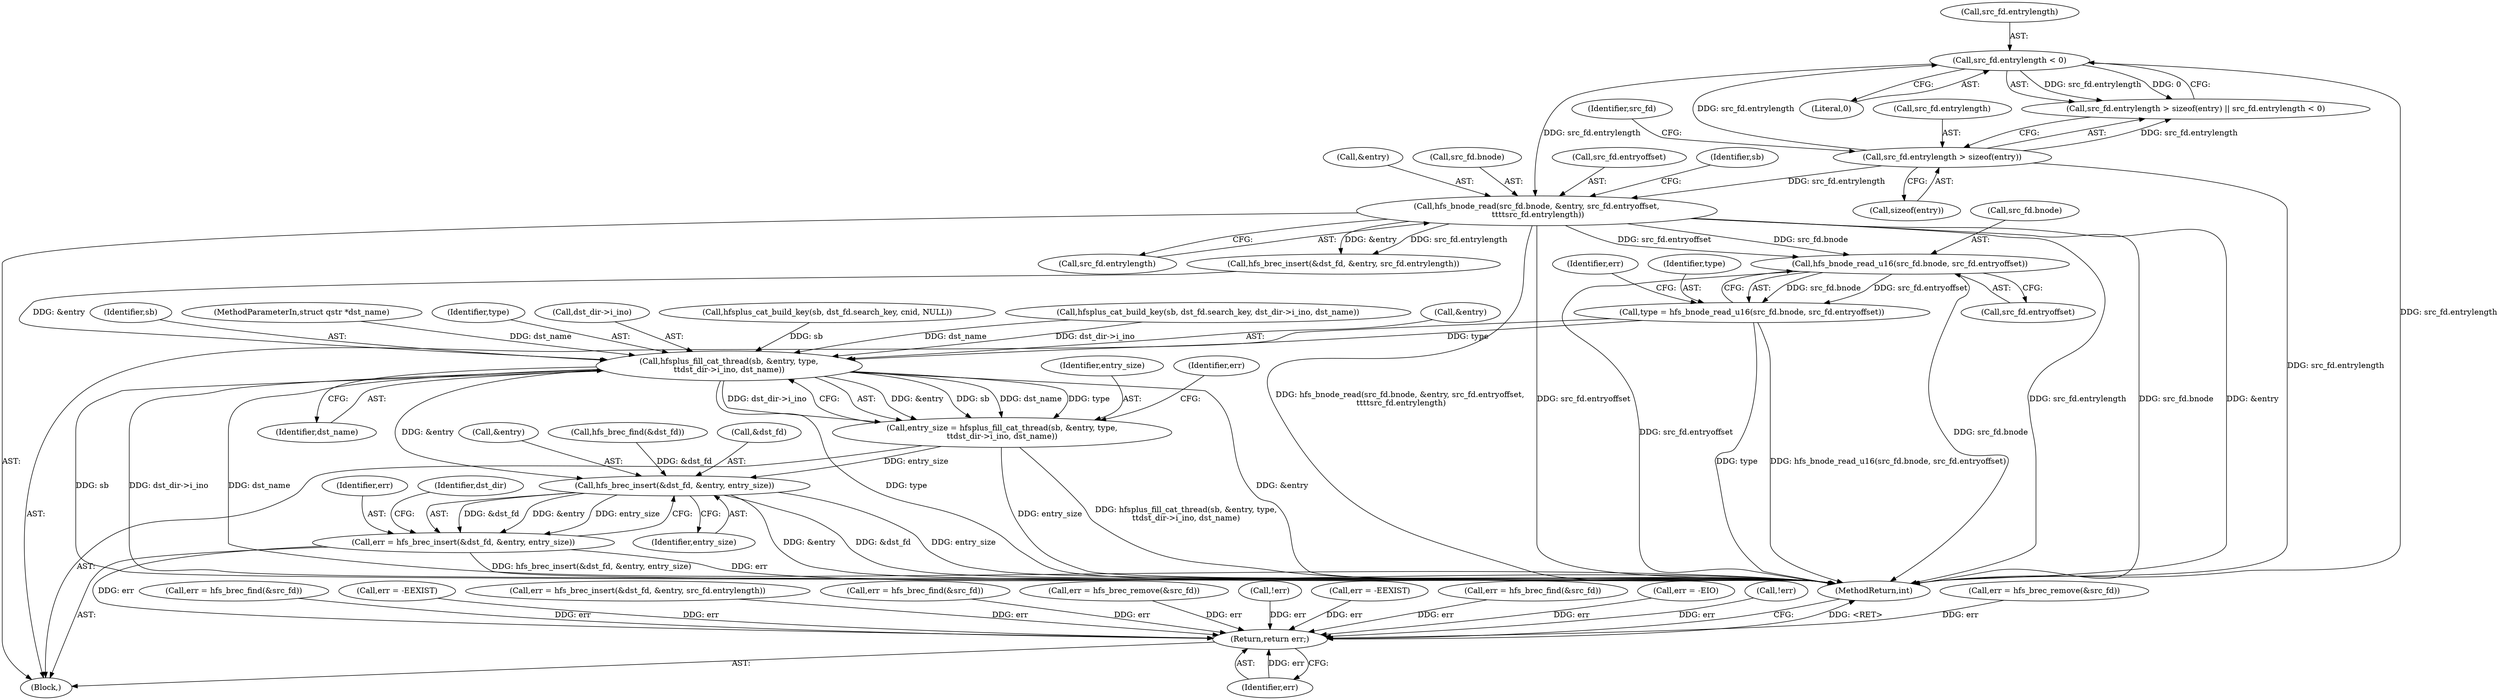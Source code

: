digraph "0_linux_6f24f892871acc47b40dd594c63606a17c714f77@API" {
"1000313" [label="(Call,hfs_bnode_read_u16(src_fd.bnode, src_fd.entryoffset))"];
"1000192" [label="(Call,hfs_bnode_read(src_fd.bnode, &entry, src_fd.entryoffset,\n \t\t\t\tsrc_fd.entrylength))"];
"1000181" [label="(Call,src_fd.entrylength < 0)"];
"1000175" [label="(Call,src_fd.entrylength > sizeof(entry))"];
"1000311" [label="(Call,type = hfs_bnode_read_u16(src_fd.bnode, src_fd.entryoffset))"];
"1000337" [label="(Call,hfsplus_fill_cat_thread(sb, &entry, type,\n\t\tdst_dir->i_ino, dst_name))"];
"1000335" [label="(Call,entry_size = hfsplus_fill_cat_thread(sb, &entry, type,\n\t\tdst_dir->i_ino, dst_name))"];
"1000367" [label="(Call,hfs_brec_insert(&dst_fd, &entry, entry_size))"];
"1000365" [label="(Call,err = hfs_brec_insert(&dst_fd, &entry, entry_size))"];
"1000387" [label="(Return,return err;)"];
"1000185" [label="(Literal,0)"];
"1000374" [label="(Identifier,dst_dir)"];
"1000198" [label="(Call,src_fd.entryoffset)"];
"1000370" [label="(Call,&entry)"];
"1000111" [label="(Block,)"];
"1000311" [label="(Call,type = hfs_bnode_read_u16(src_fd.bnode, src_fd.entryoffset))"];
"1000187" [label="(Call,err = -EIO)"];
"1000225" [label="(Call,!err)"];
"1000175" [label="(Call,src_fd.entrylength > sizeof(entry))"];
"1000201" [label="(Call,src_fd.entrylength)"];
"1000365" [label="(Call,err = hfs_brec_insert(&dst_fd, &entry, entry_size))"];
"1000320" [label="(Call,err = hfs_brec_remove(&src_fd))"];
"1000317" [label="(Call,src_fd.entryoffset)"];
"1000303" [label="(Call,err = hfs_brec_find(&src_fd))"];
"1000176" [label="(Call,src_fd.entrylength)"];
"1000328" [label="(Call,hfsplus_cat_build_key(sb, dst_fd.search_key, cnid, NULL))"];
"1000360" [label="(Call,err = -EEXIST)"];
"1000232" [label="(Call,err = hfs_brec_insert(&dst_fd, &entry, src_fd.entrylength))"];
"1000204" [label="(Call,hfsplus_cat_build_key(sb, dst_fd.search_key, dst_dir->i_ino, dst_name))"];
"1000179" [label="(Call,sizeof(entry))"];
"1000192" [label="(Call,hfs_bnode_read(src_fd.bnode, &entry, src_fd.entryoffset,\n \t\t\t\tsrc_fd.entrylength))"];
"1000339" [label="(Call,&entry)"];
"1000165" [label="(Call,err = hfs_brec_find(&src_fd))"];
"1000275" [label="(Call,err = hfs_brec_remove(&src_fd))"];
"1000358" [label="(Call,!err)"];
"1000367" [label="(Call,hfs_brec_insert(&dst_fd, &entry, entry_size))"];
"1000181" [label="(Call,src_fd.entrylength < 0)"];
"1000314" [label="(Call,src_fd.bnode)"];
"1000338" [label="(Identifier,sb)"];
"1000348" [label="(Call,hfs_brec_find(&dst_fd))"];
"1000205" [label="(Identifier,sb)"];
"1000196" [label="(Call,&entry)"];
"1000345" [label="(Identifier,dst_name)"];
"1000174" [label="(Call,src_fd.entrylength > sizeof(entry) || src_fd.entrylength < 0)"];
"1000312" [label="(Identifier,type)"];
"1000368" [label="(Call,&dst_fd)"];
"1000388" [label="(Identifier,err)"];
"1000110" [label="(MethodParameterIn,struct qstr *dst_name)"];
"1000389" [label="(MethodReturn,int)"];
"1000366" [label="(Identifier,err)"];
"1000372" [label="(Identifier,entry_size)"];
"1000182" [label="(Call,src_fd.entrylength)"];
"1000341" [label="(Identifier,type)"];
"1000313" [label="(Call,hfs_bnode_read_u16(src_fd.bnode, src_fd.entryoffset))"];
"1000337" [label="(Call,hfsplus_fill_cat_thread(sb, &entry, type,\n\t\tdst_dir->i_ino, dst_name))"];
"1000335" [label="(Call,entry_size = hfsplus_fill_cat_thread(sb, &entry, type,\n\t\tdst_dir->i_ino, dst_name))"];
"1000347" [label="(Identifier,err)"];
"1000227" [label="(Call,err = -EEXIST)"];
"1000183" [label="(Identifier,src_fd)"];
"1000193" [label="(Call,src_fd.bnode)"];
"1000321" [label="(Identifier,err)"];
"1000336" [label="(Identifier,entry_size)"];
"1000267" [label="(Call,err = hfs_brec_find(&src_fd))"];
"1000342" [label="(Call,dst_dir->i_ino)"];
"1000234" [label="(Call,hfs_brec_insert(&dst_fd, &entry, src_fd.entrylength))"];
"1000387" [label="(Return,return err;)"];
"1000313" -> "1000311"  [label="AST: "];
"1000313" -> "1000317"  [label="CFG: "];
"1000314" -> "1000313"  [label="AST: "];
"1000317" -> "1000313"  [label="AST: "];
"1000311" -> "1000313"  [label="CFG: "];
"1000313" -> "1000389"  [label="DDG: src_fd.bnode"];
"1000313" -> "1000389"  [label="DDG: src_fd.entryoffset"];
"1000313" -> "1000311"  [label="DDG: src_fd.bnode"];
"1000313" -> "1000311"  [label="DDG: src_fd.entryoffset"];
"1000192" -> "1000313"  [label="DDG: src_fd.bnode"];
"1000192" -> "1000313"  [label="DDG: src_fd.entryoffset"];
"1000192" -> "1000111"  [label="AST: "];
"1000192" -> "1000201"  [label="CFG: "];
"1000193" -> "1000192"  [label="AST: "];
"1000196" -> "1000192"  [label="AST: "];
"1000198" -> "1000192"  [label="AST: "];
"1000201" -> "1000192"  [label="AST: "];
"1000205" -> "1000192"  [label="CFG: "];
"1000192" -> "1000389"  [label="DDG: src_fd.entrylength"];
"1000192" -> "1000389"  [label="DDG: src_fd.bnode"];
"1000192" -> "1000389"  [label="DDG: &entry"];
"1000192" -> "1000389"  [label="DDG: hfs_bnode_read(src_fd.bnode, &entry, src_fd.entryoffset,\n \t\t\t\tsrc_fd.entrylength)"];
"1000192" -> "1000389"  [label="DDG: src_fd.entryoffset"];
"1000181" -> "1000192"  [label="DDG: src_fd.entrylength"];
"1000175" -> "1000192"  [label="DDG: src_fd.entrylength"];
"1000192" -> "1000234"  [label="DDG: &entry"];
"1000192" -> "1000234"  [label="DDG: src_fd.entrylength"];
"1000181" -> "1000174"  [label="AST: "];
"1000181" -> "1000185"  [label="CFG: "];
"1000182" -> "1000181"  [label="AST: "];
"1000185" -> "1000181"  [label="AST: "];
"1000174" -> "1000181"  [label="CFG: "];
"1000181" -> "1000389"  [label="DDG: src_fd.entrylength"];
"1000181" -> "1000174"  [label="DDG: src_fd.entrylength"];
"1000181" -> "1000174"  [label="DDG: 0"];
"1000175" -> "1000181"  [label="DDG: src_fd.entrylength"];
"1000175" -> "1000174"  [label="AST: "];
"1000175" -> "1000179"  [label="CFG: "];
"1000176" -> "1000175"  [label="AST: "];
"1000179" -> "1000175"  [label="AST: "];
"1000183" -> "1000175"  [label="CFG: "];
"1000174" -> "1000175"  [label="CFG: "];
"1000175" -> "1000389"  [label="DDG: src_fd.entrylength"];
"1000175" -> "1000174"  [label="DDG: src_fd.entrylength"];
"1000311" -> "1000111"  [label="AST: "];
"1000312" -> "1000311"  [label="AST: "];
"1000321" -> "1000311"  [label="CFG: "];
"1000311" -> "1000389"  [label="DDG: type"];
"1000311" -> "1000389"  [label="DDG: hfs_bnode_read_u16(src_fd.bnode, src_fd.entryoffset)"];
"1000311" -> "1000337"  [label="DDG: type"];
"1000337" -> "1000335"  [label="AST: "];
"1000337" -> "1000345"  [label="CFG: "];
"1000338" -> "1000337"  [label="AST: "];
"1000339" -> "1000337"  [label="AST: "];
"1000341" -> "1000337"  [label="AST: "];
"1000342" -> "1000337"  [label="AST: "];
"1000345" -> "1000337"  [label="AST: "];
"1000335" -> "1000337"  [label="CFG: "];
"1000337" -> "1000389"  [label="DDG: &entry"];
"1000337" -> "1000389"  [label="DDG: sb"];
"1000337" -> "1000389"  [label="DDG: dst_dir->i_ino"];
"1000337" -> "1000389"  [label="DDG: dst_name"];
"1000337" -> "1000389"  [label="DDG: type"];
"1000337" -> "1000335"  [label="DDG: &entry"];
"1000337" -> "1000335"  [label="DDG: sb"];
"1000337" -> "1000335"  [label="DDG: dst_name"];
"1000337" -> "1000335"  [label="DDG: type"];
"1000337" -> "1000335"  [label="DDG: dst_dir->i_ino"];
"1000328" -> "1000337"  [label="DDG: sb"];
"1000234" -> "1000337"  [label="DDG: &entry"];
"1000204" -> "1000337"  [label="DDG: dst_dir->i_ino"];
"1000204" -> "1000337"  [label="DDG: dst_name"];
"1000110" -> "1000337"  [label="DDG: dst_name"];
"1000337" -> "1000367"  [label="DDG: &entry"];
"1000335" -> "1000111"  [label="AST: "];
"1000336" -> "1000335"  [label="AST: "];
"1000347" -> "1000335"  [label="CFG: "];
"1000335" -> "1000389"  [label="DDG: entry_size"];
"1000335" -> "1000389"  [label="DDG: hfsplus_fill_cat_thread(sb, &entry, type,\n\t\tdst_dir->i_ino, dst_name)"];
"1000335" -> "1000367"  [label="DDG: entry_size"];
"1000367" -> "1000365"  [label="AST: "];
"1000367" -> "1000372"  [label="CFG: "];
"1000368" -> "1000367"  [label="AST: "];
"1000370" -> "1000367"  [label="AST: "];
"1000372" -> "1000367"  [label="AST: "];
"1000365" -> "1000367"  [label="CFG: "];
"1000367" -> "1000389"  [label="DDG: &entry"];
"1000367" -> "1000389"  [label="DDG: &dst_fd"];
"1000367" -> "1000389"  [label="DDG: entry_size"];
"1000367" -> "1000365"  [label="DDG: &dst_fd"];
"1000367" -> "1000365"  [label="DDG: &entry"];
"1000367" -> "1000365"  [label="DDG: entry_size"];
"1000348" -> "1000367"  [label="DDG: &dst_fd"];
"1000365" -> "1000111"  [label="AST: "];
"1000366" -> "1000365"  [label="AST: "];
"1000374" -> "1000365"  [label="CFG: "];
"1000365" -> "1000389"  [label="DDG: hfs_brec_insert(&dst_fd, &entry, entry_size)"];
"1000365" -> "1000389"  [label="DDG: err"];
"1000365" -> "1000387"  [label="DDG: err"];
"1000387" -> "1000111"  [label="AST: "];
"1000387" -> "1000388"  [label="CFG: "];
"1000388" -> "1000387"  [label="AST: "];
"1000389" -> "1000387"  [label="CFG: "];
"1000387" -> "1000389"  [label="DDG: <RET>"];
"1000388" -> "1000387"  [label="DDG: err"];
"1000187" -> "1000387"  [label="DDG: err"];
"1000360" -> "1000387"  [label="DDG: err"];
"1000232" -> "1000387"  [label="DDG: err"];
"1000303" -> "1000387"  [label="DDG: err"];
"1000225" -> "1000387"  [label="DDG: err"];
"1000227" -> "1000387"  [label="DDG: err"];
"1000165" -> "1000387"  [label="DDG: err"];
"1000267" -> "1000387"  [label="DDG: err"];
"1000320" -> "1000387"  [label="DDG: err"];
"1000358" -> "1000387"  [label="DDG: err"];
"1000275" -> "1000387"  [label="DDG: err"];
}
